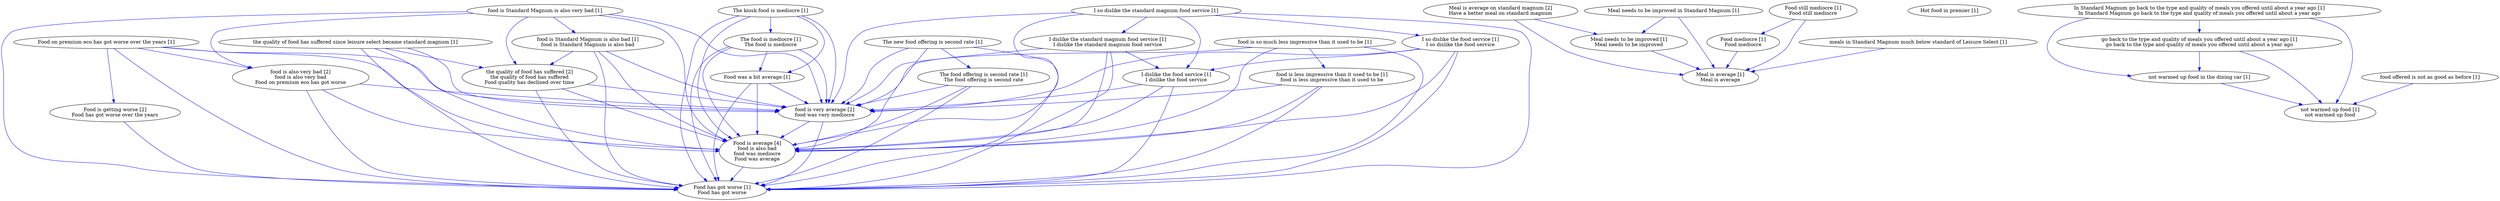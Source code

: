 digraph collapsedGraph {
"food is very average [2]\nfood was very mediocre""the quality of food has suffered [2]\nthe quality of food has suffered\nFood quality has declined over time""Food is getting worse [2]\nFood has got worse over the years""food is also very bad [2]\nfood is also very bad\nFood on premium eco has got worse""Food is average [4]\nfood is also bad\nfood was mediocre\nFood was average""Meal is average on standard magnum [2]\nHave a better meal on standard magnum""Food still mediocre [1]\nFood still mediocre""Food mediocre [1]\nFood mediocre""Food on premium eco has got worse over the years [1]""Food has got worse [1]\nFood has got worse""Food was a bit average [1]""Hot food in premier [1]""I so dislike the standard magnum food service [1]""I dislike the standard magnum food service [1]\nI dislike the standard magnum food service""I dislike the food service [1]\nI dislike the food service""I so dislike the food service [1]\nI so dislike the food service""In Standard Magnum go back to the type and quality of meals you offered until about a year ago [1]\nIn Standard Magnum go back to the type and quality of meals you offered until about a year ago""go back to the type and quality of meals you offered until about a year ago [1]\ngo back to the type and quality of meals you offered until about a year ago""Meal is average [1]\nMeal is average""Meal needs to be improved in Standard Magnum [1]""Meal needs to be improved [1]\nMeal needs to be improved""The kiosk food is mediocre [1]""The food is mediocre [1]\nThe food is mediocre""The new food offering is second rate [1]""The food offering is second rate [1]\nThe food offering is second rate""food is Standard Magnum is also very bad [1]""food is Standard Magnum is also bad [1]\nfood is Standard Magnum is also bad""food is so much less impressive than it used to be [1]""food is less impressive than it used to be [1]\nfood is less impressive than it used to be""food offered is not as good as before [1]""meals in Standard Magnum much below standard of Leisure Select [1]""not warmed up food in the dining car [1]""not warmed up food [1]\nnot warmed up food""the quality of food has suffered since leisure select became standard magnum [1]""food is Standard Magnum is also bad [1]\nfood is Standard Magnum is also bad" -> "food is very average [2]\nfood was very mediocre" [color=blue]
"food is Standard Magnum is also very bad [1]" -> "Food has got worse [1]\nFood has got worse" [color=blue]
"food is Standard Magnum is also very bad [1]" -> "Food is average [4]\nfood is also bad\nfood was mediocre\nFood was average" [color=blue]
"food is Standard Magnum is also very bad [1]" -> "the quality of food has suffered [2]\nthe quality of food has suffered\nFood quality has declined over time" [color=blue]
"food is Standard Magnum is also very bad [1]" -> "food is very average [2]\nfood was very mediocre" [color=blue]
"The food is mediocre [1]\nThe food is mediocre" -> "Food is average [4]\nfood is also bad\nfood was mediocre\nFood was average" [color=blue]
"the quality of food has suffered since leisure select became standard magnum [1]" -> "Food is average [4]\nfood is also bad\nfood was mediocre\nFood was average" [color=blue]
"The food offering is second rate [1]\nThe food offering is second rate" -> "Food is average [4]\nfood is also bad\nfood was mediocre\nFood was average" [color=blue]
"Food is average [4]\nfood is also bad\nfood was mediocre\nFood was average" -> "Food has got worse [1]\nFood has got worse" [color=blue]
"food is very average [2]\nfood was very mediocre" -> "Food is average [4]\nfood is also bad\nfood was mediocre\nFood was average" [color=blue]
"Food still mediocre [1]\nFood still mediocre" -> "Meal is average [1]\nMeal is average" [color=blue]
"Meal needs to be improved [1]\nMeal needs to be improved" -> "Meal is average [1]\nMeal is average" [color=blue]
"I dislike the food service [1]\nI dislike the food service" -> "food is very average [2]\nfood was very mediocre" [color=blue]
"I so dislike the standard magnum food service [1]" -> "food is very average [2]\nfood was very mediocre" [color=blue]
"food is so much less impressive than it used to be [1]" -> "food is very average [2]\nfood was very mediocre" [color=blue]
"the quality of food has suffered since leisure select became standard magnum [1]" -> "the quality of food has suffered [2]\nthe quality of food has suffered\nFood quality has declined over time" [color=blue]
"Meal needs to be improved in Standard Magnum [1]" -> "Meal is average [1]\nMeal is average" [color=blue]
"In Standard Magnum go back to the type and quality of meals you offered until about a year ago [1]\nIn Standard Magnum go back to the type and quality of meals you offered until about a year ago" -> "not warmed up food in the dining car [1]" [color=blue]
"Food on premium eco has got worse over the years [1]" -> "Food is average [4]\nfood is also bad\nfood was mediocre\nFood was average" [color=blue]
"The food is mediocre [1]\nThe food is mediocre" -> "food is very average [2]\nfood was very mediocre" [color=blue]
"The new food offering is second rate [1]" -> "Food is average [4]\nfood is also bad\nfood was mediocre\nFood was average" [color=blue]
"Food was a bit average [1]" -> "food is very average [2]\nfood was very mediocre" [color=blue]
"go back to the type and quality of meals you offered until about a year ago [1]\ngo back to the type and quality of meals you offered until about a year ago" -> "not warmed up food in the dining car [1]" [color=blue]
"The food offering is second rate [1]\nThe food offering is second rate" -> "food is very average [2]\nfood was very mediocre" [color=blue]
"I so dislike the standard magnum food service [1]" -> "Food is average [4]\nfood is also bad\nfood was mediocre\nFood was average" [color=blue]
"food is also very bad [2]\nfood is also very bad\nFood on premium eco has got worse" -> "Food is average [4]\nfood is also bad\nfood was mediocre\nFood was average" [color=blue]
"The kiosk food is mediocre [1]" -> "food is very average [2]\nfood was very mediocre" [color=blue]
"The food is mediocre [1]\nThe food is mediocre" -> "Food was a bit average [1]" [color=blue]
"The kiosk food is mediocre [1]" -> "Food was a bit average [1]" [color=blue]
"I so dislike the food service [1]\nI so dislike the food service" -> "food is very average [2]\nfood was very mediocre" [color=blue]
"the quality of food has suffered [2]\nthe quality of food has suffered\nFood quality has declined over time" -> "food is very average [2]\nfood was very mediocre" [color=blue]
"food is Standard Magnum is also bad [1]\nfood is Standard Magnum is also bad" -> "Food has got worse [1]\nFood has got worse" [color=blue]
"go back to the type and quality of meals you offered until about a year ago [1]\ngo back to the type and quality of meals you offered until about a year ago" -> "not warmed up food [1]\nnot warmed up food" [color=blue]
"food is Standard Magnum is also bad [1]\nfood is Standard Magnum is also bad" -> "Food is average [4]\nfood is also bad\nfood was mediocre\nFood was average" [color=blue]
"I dislike the standard magnum food service [1]\nI dislike the standard magnum food service" -> "food is very average [2]\nfood was very mediocre" [color=blue]
"The new food offering is second rate [1]" -> "food is very average [2]\nfood was very mediocre" [color=blue]
"food is also very bad [2]\nfood is also very bad\nFood on premium eco has got worse" -> "food is very average [2]\nfood was very mediocre" [color=blue]
"food is so much less impressive than it used to be [1]" -> "Food is average [4]\nfood is also bad\nfood was mediocre\nFood was average" [color=blue]
"the quality of food has suffered [2]\nthe quality of food has suffered\nFood quality has declined over time" -> "Food is average [4]\nfood is also bad\nfood was mediocre\nFood was average" [color=blue]
"meals in Standard Magnum much below standard of Leisure Select [1]" -> "Meal is average [1]\nMeal is average" [color=blue]
"Food mediocre [1]\nFood mediocre" -> "Meal is average [1]\nMeal is average" [color=blue]
"I dislike the standard magnum food service [1]\nI dislike the standard magnum food service" -> "Food is average [4]\nfood is also bad\nfood was mediocre\nFood was average" [color=blue]
"Food was a bit average [1]" -> "Food is average [4]\nfood is also bad\nfood was mediocre\nFood was average" [color=blue]
"Food on premium eco has got worse over the years [1]" -> "food is very average [2]\nfood was very mediocre" [color=blue]
"Food on premium eco has got worse over the years [1]" -> "food is also very bad [2]\nfood is also very bad\nFood on premium eco has got worse" [color=blue]
"food is Standard Magnum is also bad [1]\nfood is Standard Magnum is also bad" -> "the quality of food has suffered [2]\nthe quality of food has suffered\nFood quality has declined over time" [color=blue]
"food is less impressive than it used to be [1]\nfood is less impressive than it used to be" -> "Food is average [4]\nfood is also bad\nfood was mediocre\nFood was average" [color=blue]
"food is also very bad [2]\nfood is also very bad\nFood on premium eco has got worse" -> "Food has got worse [1]\nFood has got worse" [color=blue]
"Meal is average on standard magnum [2]\nHave a better meal on standard magnum" -> "Meal needs to be improved [1]\nMeal needs to be improved" [color=blue]
"Food is getting worse [2]\nFood has got worse over the years" -> "Food has got worse [1]\nFood has got worse" [color=blue]
"food is less impressive than it used to be [1]\nfood is less impressive than it used to be" -> "food is very average [2]\nfood was very mediocre" [color=blue]
"the quality of food has suffered since leisure select became standard magnum [1]" -> "food is very average [2]\nfood was very mediocre" [color=blue]
"Meal is average on standard magnum [2]\nHave a better meal on standard magnum" -> "Meal is average [1]\nMeal is average" [color=blue]
"I dislike the food service [1]\nI dislike the food service" -> "Food is average [4]\nfood is also bad\nfood was mediocre\nFood was average" [color=blue]
"In Standard Magnum go back to the type and quality of meals you offered until about a year ago [1]\nIn Standard Magnum go back to the type and quality of meals you offered until about a year ago" -> "not warmed up food [1]\nnot warmed up food" [color=blue]
"I so dislike the food service [1]\nI so dislike the food service" -> "Food is average [4]\nfood is also bad\nfood was mediocre\nFood was average" [color=blue]
"The kiosk food is mediocre [1]" -> "Food is average [4]\nfood is also bad\nfood was mediocre\nFood was average" [color=blue]
"food offered is not as good as before [1]" -> "not warmed up food [1]\nnot warmed up food" [color=blue]
"Food still mediocre [1]\nFood still mediocre" -> "Food mediocre [1]\nFood mediocre" [color=blue]
"Food on premium eco has got worse over the years [1]" -> "Food has got worse [1]\nFood has got worse" [color=blue]
"I so dislike the standard magnum food service [1]" -> "I dislike the standard magnum food service [1]\nI dislike the standard magnum food service" [color=blue]
"I dislike the standard magnum food service [1]\nI dislike the standard magnum food service" -> "I dislike the food service [1]\nI dislike the food service" [color=blue]
"I so dislike the standard magnum food service [1]" -> "I so dislike the food service [1]\nI so dislike the food service" [color=blue]
"I so dislike the food service [1]\nI so dislike the food service" -> "I dislike the food service [1]\nI dislike the food service" [color=blue]
"I so dislike the standard magnum food service [1]" -> "I dislike the food service [1]\nI dislike the food service" [color=blue]
"In Standard Magnum go back to the type and quality of meals you offered until about a year ago [1]\nIn Standard Magnum go back to the type and quality of meals you offered until about a year ago" -> "go back to the type and quality of meals you offered until about a year ago [1]\ngo back to the type and quality of meals you offered until about a year ago" [color=blue]
"Meal needs to be improved in Standard Magnum [1]" -> "Meal needs to be improved [1]\nMeal needs to be improved" [color=blue]
"The kiosk food is mediocre [1]" -> "The food is mediocre [1]\nThe food is mediocre" [color=blue]
"The new food offering is second rate [1]" -> "The food offering is second rate [1]\nThe food offering is second rate" [color=blue]
"food is Standard Magnum is also very bad [1]" -> "food is Standard Magnum is also bad [1]\nfood is Standard Magnum is also bad" [color=blue]
"food is so much less impressive than it used to be [1]" -> "food is less impressive than it used to be [1]\nfood is less impressive than it used to be" [color=blue]
"not warmed up food in the dining car [1]" -> "not warmed up food [1]\nnot warmed up food" [color=blue]
"the quality of food has suffered [2]\nthe quality of food has suffered\nFood quality has declined over time" -> "Food has got worse [1]\nFood has got worse" [color=blue]
"Food on premium eco has got worse over the years [1]" -> "Food is getting worse [2]\nFood has got worse over the years" [color=blue]
"Food was a bit average [1]" -> "Food has got worse [1]\nFood has got worse" [color=blue]
"I so dislike the standard magnum food service [1]" -> "Food has got worse [1]\nFood has got worse" [color=blue]
"I dislike the standard magnum food service [1]\nI dislike the standard magnum food service" -> "Food has got worse [1]\nFood has got worse" [color=blue]
"I dislike the food service [1]\nI dislike the food service" -> "Food has got worse [1]\nFood has got worse" [color=blue]
"I so dislike the food service [1]\nI so dislike the food service" -> "Food has got worse [1]\nFood has got worse" [color=blue]
"The kiosk food is mediocre [1]" -> "Food has got worse [1]\nFood has got worse" [color=blue]
"The food is mediocre [1]\nThe food is mediocre" -> "Food has got worse [1]\nFood has got worse" [color=blue]
"The new food offering is second rate [1]" -> "Food has got worse [1]\nFood has got worse" [color=blue]
"The food offering is second rate [1]\nThe food offering is second rate" -> "Food has got worse [1]\nFood has got worse" [color=blue]
"food is Standard Magnum is also very bad [1]" -> "food is also very bad [2]\nfood is also very bad\nFood on premium eco has got worse" [color=blue]
"food is so much less impressive than it used to be [1]" -> "Food has got worse [1]\nFood has got worse" [color=blue]
"food is less impressive than it used to be [1]\nfood is less impressive than it used to be" -> "Food has got worse [1]\nFood has got worse" [color=blue]
"food is very average [2]\nfood was very mediocre" -> "Food has got worse [1]\nFood has got worse" [color=blue]
"the quality of food has suffered since leisure select became standard magnum [1]" -> "Food has got worse [1]\nFood has got worse" [color=blue]
}